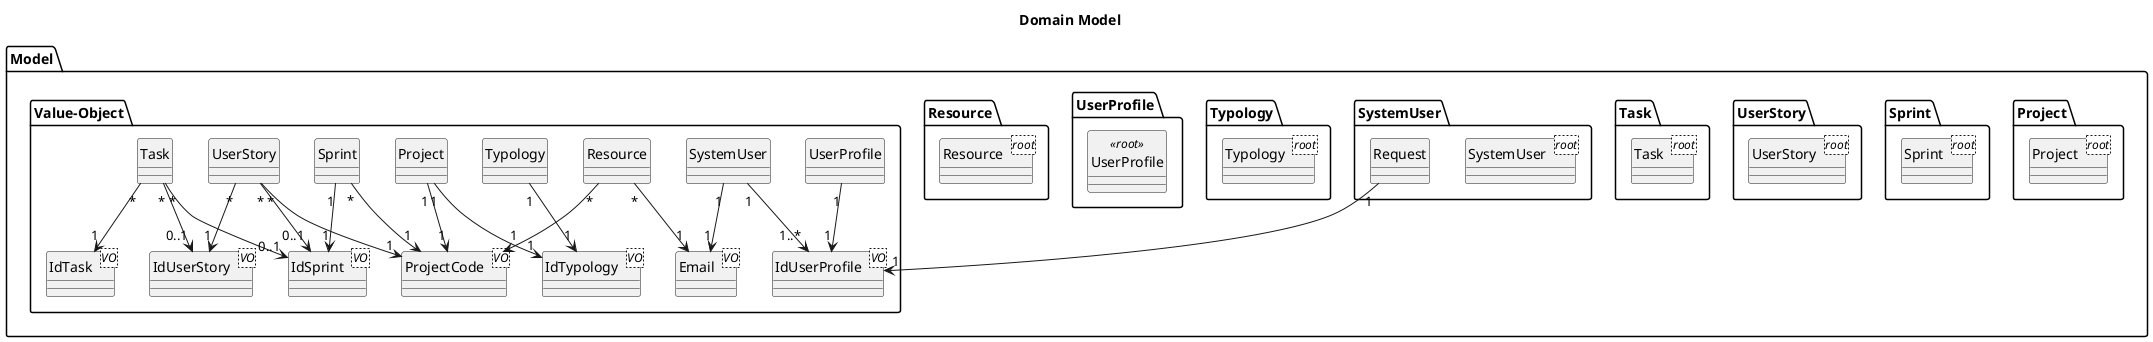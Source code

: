 
@startuml
'https://plantuml.com/class-diagram

skinparam classAttributeIconSize 0
hide circle

title Domain Model
package Model {


package Project {
class Project <root>{
}
}


package Sprint {
class Sprint <root>{
}
}


package UserStory {
class UserStory <root>{
}
}


package Task {
class Task <root>{
}
}


package SystemUser {
class SystemUser <root>{
}
class Request{
}
}


package Typology {
class Typology <root>{
}
}


package UserProfile {
class UserProfile <<root>>{
}
}


package Resource{
class Resource <root>{
}
}


package Value-Object {
'class Description <VO>{
'}
class Email <VO>{
}
'class Name <VO>{
'}
'class CostPerHour <VO>{
'}
'class PercentageOfAllocation <VO>{
'}
'class ProjectRole <VO>{
'}
'class Photo <VO>{
'}
'class Function <VO>{
'}
'class Password <VO>{
'}
'class TaskEffort <VO>{
'}
'class Effort_Hour <VO>{
'}
'class Effort_Date <VO>{
'}
'class Comment <VO>{
'}
'class Attachment <VO>{
'}
'class Effort_Minutes <VO>{
'}
'class TaskStatus <VO>{
'}
'class TaskType <VO>{
'}
'class Title_UserStory <VO>{
'}
'class UserStoryStatus <VO>{
'}
'class BusinessSector <VO>{
'}
'class Customer <VO>{
'}
class ProjectCode <VO>{
}
'class Budget <VO>{
'}
'class SprintDuration <VO>{
'}
'class NumberOfSprints <VO>{
'}
'class ProjectStatus <VO>{
'}
class IdUserStory <VO>{
}
class IdSprint <VO>{
}
class IdUserProfile<VO>{
}
class IdTypology<VO>{
}
class IdTask<VO>{
}
'}
'}

SystemUser "1" --> "1" Email
Request "1" --> "1" IdUserProfile
UserProfile "1" --> "1" IdUserProfile
SystemUser "1" --> "1..*"IdUserProfile
Resource "*" --> "1" Email
Resource "*" --> "1" ProjectCode
Sprint "*" --> "1" ProjectCode
Project "1" --> "1" ProjectCode
UserStory "*" --> "1" ProjectCode
Project "1" --> "1" IdTypology
Typology "1" --> "1" IdTypology
Sprint "1" --> "1" IdSprint
UserStory "*" --> "0..1" IdSprint
UserStory "*" --> "1" IdUserStory
Task "*" --> "0..1" IdSprint
Task "*" --> "0..1" IdUserStory
Task "*" --> "1" IdTask



@enduml

